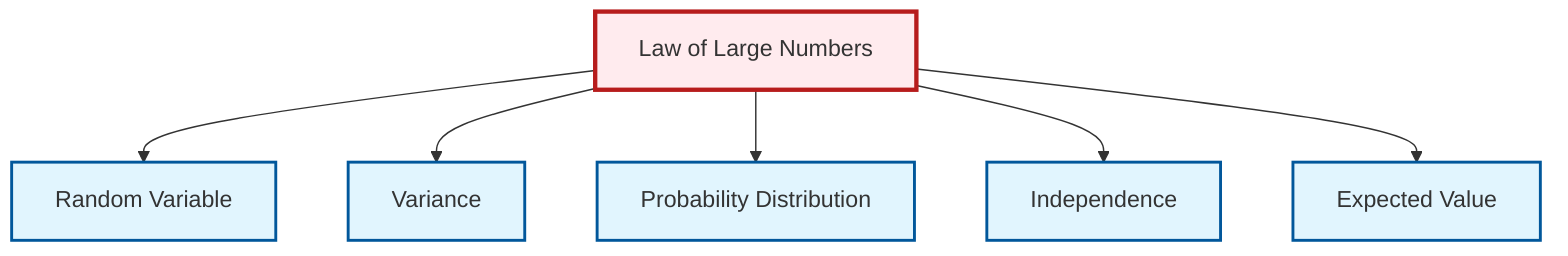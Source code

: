 graph TD
    classDef definition fill:#e1f5fe,stroke:#01579b,stroke-width:2px
    classDef theorem fill:#f3e5f5,stroke:#4a148c,stroke-width:2px
    classDef axiom fill:#fff3e0,stroke:#e65100,stroke-width:2px
    classDef example fill:#e8f5e9,stroke:#1b5e20,stroke-width:2px
    classDef current fill:#ffebee,stroke:#b71c1c,stroke-width:3px
    thm-law-of-large-numbers["Law of Large Numbers"]:::theorem
    def-expectation["Expected Value"]:::definition
    def-independence["Independence"]:::definition
    def-random-variable["Random Variable"]:::definition
    def-probability-distribution["Probability Distribution"]:::definition
    def-variance["Variance"]:::definition
    thm-law-of-large-numbers --> def-random-variable
    thm-law-of-large-numbers --> def-variance
    thm-law-of-large-numbers --> def-probability-distribution
    thm-law-of-large-numbers --> def-independence
    thm-law-of-large-numbers --> def-expectation
    class thm-law-of-large-numbers current